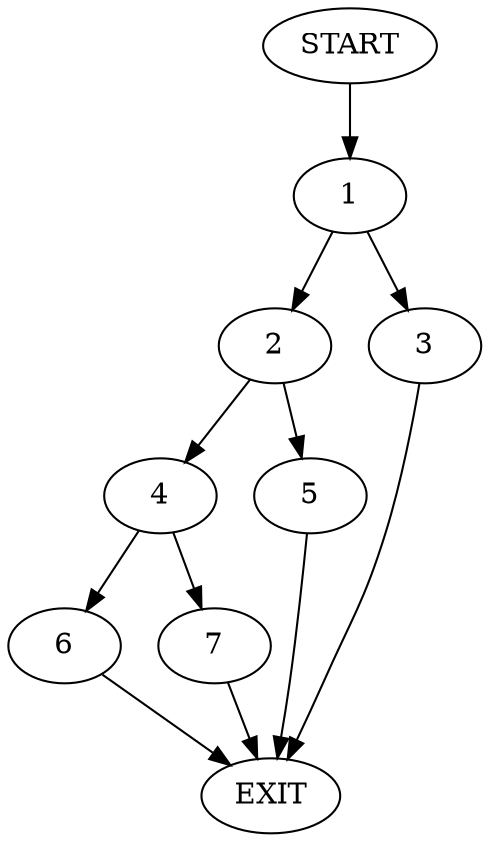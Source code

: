 digraph {
0 [label="START"]
8 [label="EXIT"]
0 -> 1
1 -> 2
1 -> 3
2 -> 4
2 -> 5
3 -> 8
5 -> 8
4 -> 6
4 -> 7
7 -> 8
6 -> 8
}
